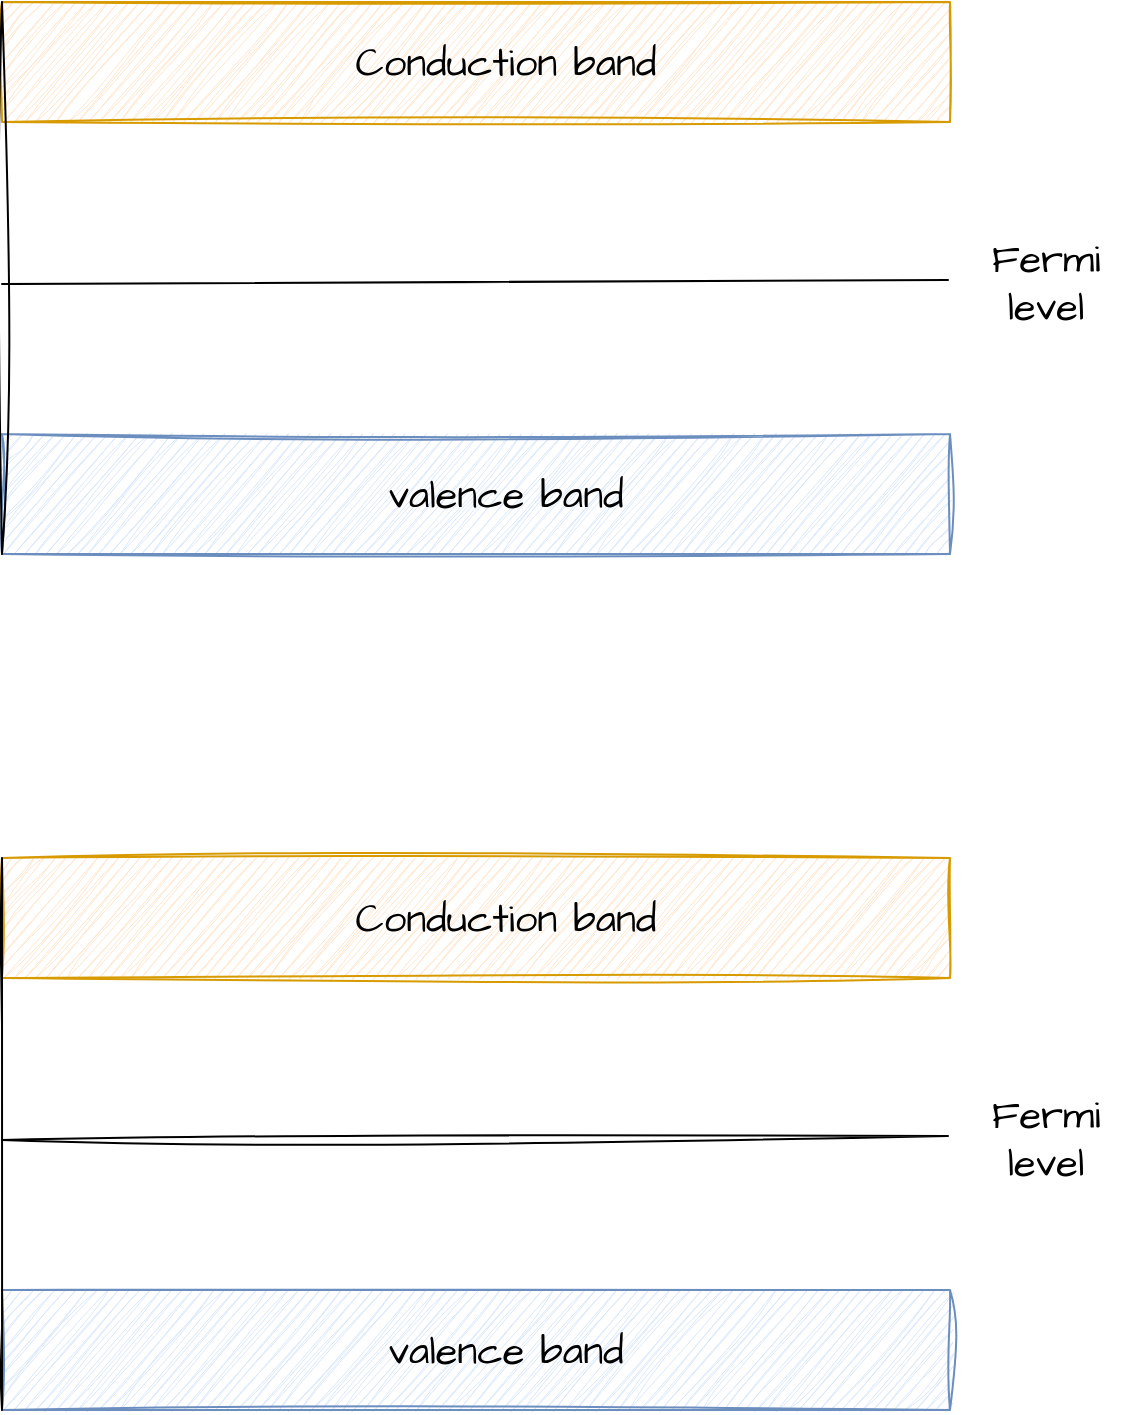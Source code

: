 <mxfile version="21.7.2" type="github">
  <diagram name="Page-1" id="B4-o310UFiQVhGqINpC7">
    <mxGraphModel dx="1500" dy="1209" grid="0" gridSize="10" guides="1" tooltips="1" connect="1" arrows="1" fold="1" page="0" pageScale="1" pageWidth="850" pageHeight="1100" math="0" shadow="0">
      <root>
        <mxCell id="0" />
        <mxCell id="1" parent="0" />
        <mxCell id="crRVYx3Tnt2rc7D0dL9c-1" value="" style="rounded=0;whiteSpace=wrap;html=1;sketch=1;hachureGap=4;jiggle=2;curveFitting=1;fontFamily=Architects Daughter;fontSource=https%3A%2F%2Ffonts.googleapis.com%2Fcss%3Ffamily%3DArchitects%2BDaughter;fontSize=20;fillColor=#ffe6cc;strokeColor=#d79b00;" vertex="1" parent="1">
          <mxGeometry x="11" y="70" width="474" height="60" as="geometry" />
        </mxCell>
        <mxCell id="crRVYx3Tnt2rc7D0dL9c-3" value="" style="rounded=0;whiteSpace=wrap;html=1;sketch=1;hachureGap=4;jiggle=2;curveFitting=1;fontFamily=Architects Daughter;fontSource=https%3A%2F%2Ffonts.googleapis.com%2Fcss%3Ffamily%3DArchitects%2BDaughter;fontSize=20;fillColor=#dae8fc;strokeColor=#6c8ebf;" vertex="1" parent="1">
          <mxGeometry x="11" y="286" width="474" height="60" as="geometry" />
        </mxCell>
        <mxCell id="crRVYx3Tnt2rc7D0dL9c-4" value="" style="endArrow=none;html=1;rounded=0;sketch=1;hachureGap=4;jiggle=2;curveFitting=1;fontFamily=Architects Daughter;fontSource=https%3A%2F%2Ffonts.googleapis.com%2Fcss%3Ffamily%3DArchitects%2BDaughter;fontSize=16;entryX=0;entryY=0;entryDx=0;entryDy=0;exitX=0;exitY=1;exitDx=0;exitDy=0;" edge="1" parent="1" source="crRVYx3Tnt2rc7D0dL9c-3" target="crRVYx3Tnt2rc7D0dL9c-1">
          <mxGeometry width="50" height="50" relative="1" as="geometry">
            <mxPoint x="11" y="280" as="sourcePoint" />
            <mxPoint x="61" y="230" as="targetPoint" />
          </mxGeometry>
        </mxCell>
        <mxCell id="crRVYx3Tnt2rc7D0dL9c-5" value="Conduction band" style="text;html=1;strokeColor=none;fillColor=none;align=center;verticalAlign=middle;whiteSpace=wrap;rounded=0;fontSize=20;fontFamily=Architects Daughter;" vertex="1" parent="1">
          <mxGeometry x="180" y="85" width="166" height="30" as="geometry" />
        </mxCell>
        <mxCell id="crRVYx3Tnt2rc7D0dL9c-6" value="valence band" style="text;html=1;strokeColor=none;fillColor=none;align=center;verticalAlign=middle;whiteSpace=wrap;rounded=0;fontSize=20;fontFamily=Architects Daughter;" vertex="1" parent="1">
          <mxGeometry x="180" y="301" width="166" height="30" as="geometry" />
        </mxCell>
        <mxCell id="crRVYx3Tnt2rc7D0dL9c-7" value="" style="endArrow=none;html=1;rounded=0;sketch=1;hachureGap=4;jiggle=2;curveFitting=1;fontFamily=Architects Daughter;fontSource=https%3A%2F%2Ffonts.googleapis.com%2Fcss%3Ffamily%3DArchitects%2BDaughter;fontSize=16;" edge="1" parent="1">
          <mxGeometry width="50" height="50" relative="1" as="geometry">
            <mxPoint x="11" y="211" as="sourcePoint" />
            <mxPoint x="484" y="209" as="targetPoint" />
          </mxGeometry>
        </mxCell>
        <mxCell id="crRVYx3Tnt2rc7D0dL9c-8" value="Fermi level" style="text;html=1;strokeColor=none;fillColor=none;align=center;verticalAlign=middle;whiteSpace=wrap;rounded=0;fontSize=20;fontFamily=Architects Daughter;" vertex="1" parent="1">
          <mxGeometry x="485" y="195" width="96" height="30" as="geometry" />
        </mxCell>
        <mxCell id="crRVYx3Tnt2rc7D0dL9c-9" value="" style="rounded=0;whiteSpace=wrap;html=1;sketch=1;hachureGap=4;jiggle=2;curveFitting=1;fontFamily=Architects Daughter;fontSource=https%3A%2F%2Ffonts.googleapis.com%2Fcss%3Ffamily%3DArchitects%2BDaughter;fontSize=20;fillColor=#ffe6cc;strokeColor=#d79b00;" vertex="1" parent="1">
          <mxGeometry x="11" y="-358" width="474" height="60" as="geometry" />
        </mxCell>
        <mxCell id="crRVYx3Tnt2rc7D0dL9c-10" value="" style="rounded=0;whiteSpace=wrap;html=1;sketch=1;hachureGap=4;jiggle=2;curveFitting=1;fontFamily=Architects Daughter;fontSource=https%3A%2F%2Ffonts.googleapis.com%2Fcss%3Ffamily%3DArchitects%2BDaughter;fontSize=20;fillColor=#dae8fc;strokeColor=#6c8ebf;" vertex="1" parent="1">
          <mxGeometry x="11" y="-142" width="474" height="60" as="geometry" />
        </mxCell>
        <mxCell id="crRVYx3Tnt2rc7D0dL9c-11" value="" style="endArrow=none;html=1;rounded=0;sketch=1;hachureGap=4;jiggle=2;curveFitting=1;fontFamily=Architects Daughter;fontSource=https%3A%2F%2Ffonts.googleapis.com%2Fcss%3Ffamily%3DArchitects%2BDaughter;fontSize=16;entryX=0;entryY=0;entryDx=0;entryDy=0;exitX=0;exitY=1;exitDx=0;exitDy=0;" edge="1" parent="1" source="crRVYx3Tnt2rc7D0dL9c-10" target="crRVYx3Tnt2rc7D0dL9c-9">
          <mxGeometry width="50" height="50" relative="1" as="geometry">
            <mxPoint x="11" y="-148" as="sourcePoint" />
            <mxPoint x="61" y="-198" as="targetPoint" />
          </mxGeometry>
        </mxCell>
        <mxCell id="crRVYx3Tnt2rc7D0dL9c-12" value="Conduction band" style="text;html=1;strokeColor=none;fillColor=none;align=center;verticalAlign=middle;whiteSpace=wrap;rounded=0;fontSize=20;fontFamily=Architects Daughter;" vertex="1" parent="1">
          <mxGeometry x="180" y="-343" width="166" height="30" as="geometry" />
        </mxCell>
        <mxCell id="crRVYx3Tnt2rc7D0dL9c-13" value="valence band" style="text;html=1;strokeColor=none;fillColor=none;align=center;verticalAlign=middle;whiteSpace=wrap;rounded=0;fontSize=20;fontFamily=Architects Daughter;" vertex="1" parent="1">
          <mxGeometry x="180" y="-127" width="166" height="30" as="geometry" />
        </mxCell>
        <mxCell id="crRVYx3Tnt2rc7D0dL9c-14" value="" style="endArrow=none;html=1;rounded=0;sketch=1;hachureGap=4;jiggle=2;curveFitting=1;fontFamily=Architects Daughter;fontSource=https%3A%2F%2Ffonts.googleapis.com%2Fcss%3Ffamily%3DArchitects%2BDaughter;fontSize=16;" edge="1" parent="1">
          <mxGeometry width="50" height="50" relative="1" as="geometry">
            <mxPoint x="11" y="-217" as="sourcePoint" />
            <mxPoint x="484" y="-219" as="targetPoint" />
          </mxGeometry>
        </mxCell>
        <mxCell id="crRVYx3Tnt2rc7D0dL9c-15" value="Fermi level" style="text;html=1;strokeColor=none;fillColor=none;align=center;verticalAlign=middle;whiteSpace=wrap;rounded=0;fontSize=20;fontFamily=Architects Daughter;" vertex="1" parent="1">
          <mxGeometry x="485" y="-233" width="96" height="30" as="geometry" />
        </mxCell>
      </root>
    </mxGraphModel>
  </diagram>
</mxfile>
